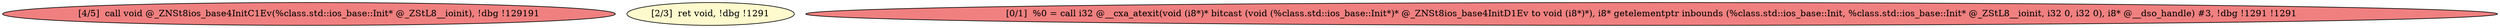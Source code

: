 
digraph G {


node8 [fillcolor=lightcoral,label="[4/5]  call void @_ZNSt8ios_base4InitC1Ev(%class.std::ios_base::Init* @_ZStL8__ioinit), !dbg !129191",shape=ellipse,style=filled ]
node6 [fillcolor=lemonchiffon,label="[2/3]  ret void, !dbg !1291",shape=ellipse,style=filled ]
node7 [fillcolor=lightcoral,label="[0/1]  %0 = call i32 @__cxa_atexit(void (i8*)* bitcast (void (%class.std::ios_base::Init*)* @_ZNSt8ios_base4InitD1Ev to void (i8*)*), i8* getelementptr inbounds (%class.std::ios_base::Init, %class.std::ios_base::Init* @_ZStL8__ioinit, i32 0, i32 0), i8* @__dso_handle) #3, !dbg !1291 !1291",shape=ellipse,style=filled ]



}
